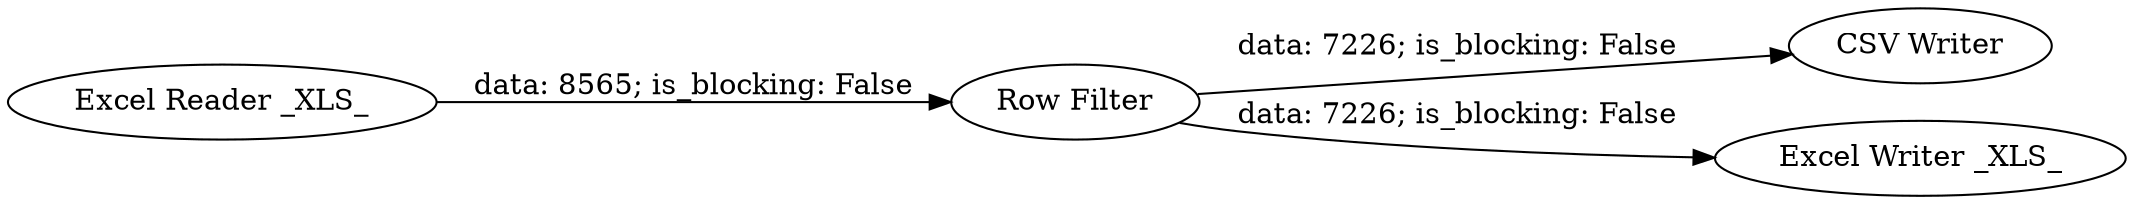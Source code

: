 digraph {
	"5179747622902665620_14" [label="CSV Writer"]
	"5179747622902665620_20" [label="Excel Reader _XLS_"]
	"5179747622902665620_17" [label="Row Filter"]
	"5179747622902665620_16" [label="Excel Writer _XLS_"]
	"5179747622902665620_17" -> "5179747622902665620_14" [label="data: 7226; is_blocking: False"]
	"5179747622902665620_17" -> "5179747622902665620_16" [label="data: 7226; is_blocking: False"]
	"5179747622902665620_20" -> "5179747622902665620_17" [label="data: 8565; is_blocking: False"]
	rankdir=LR
}

